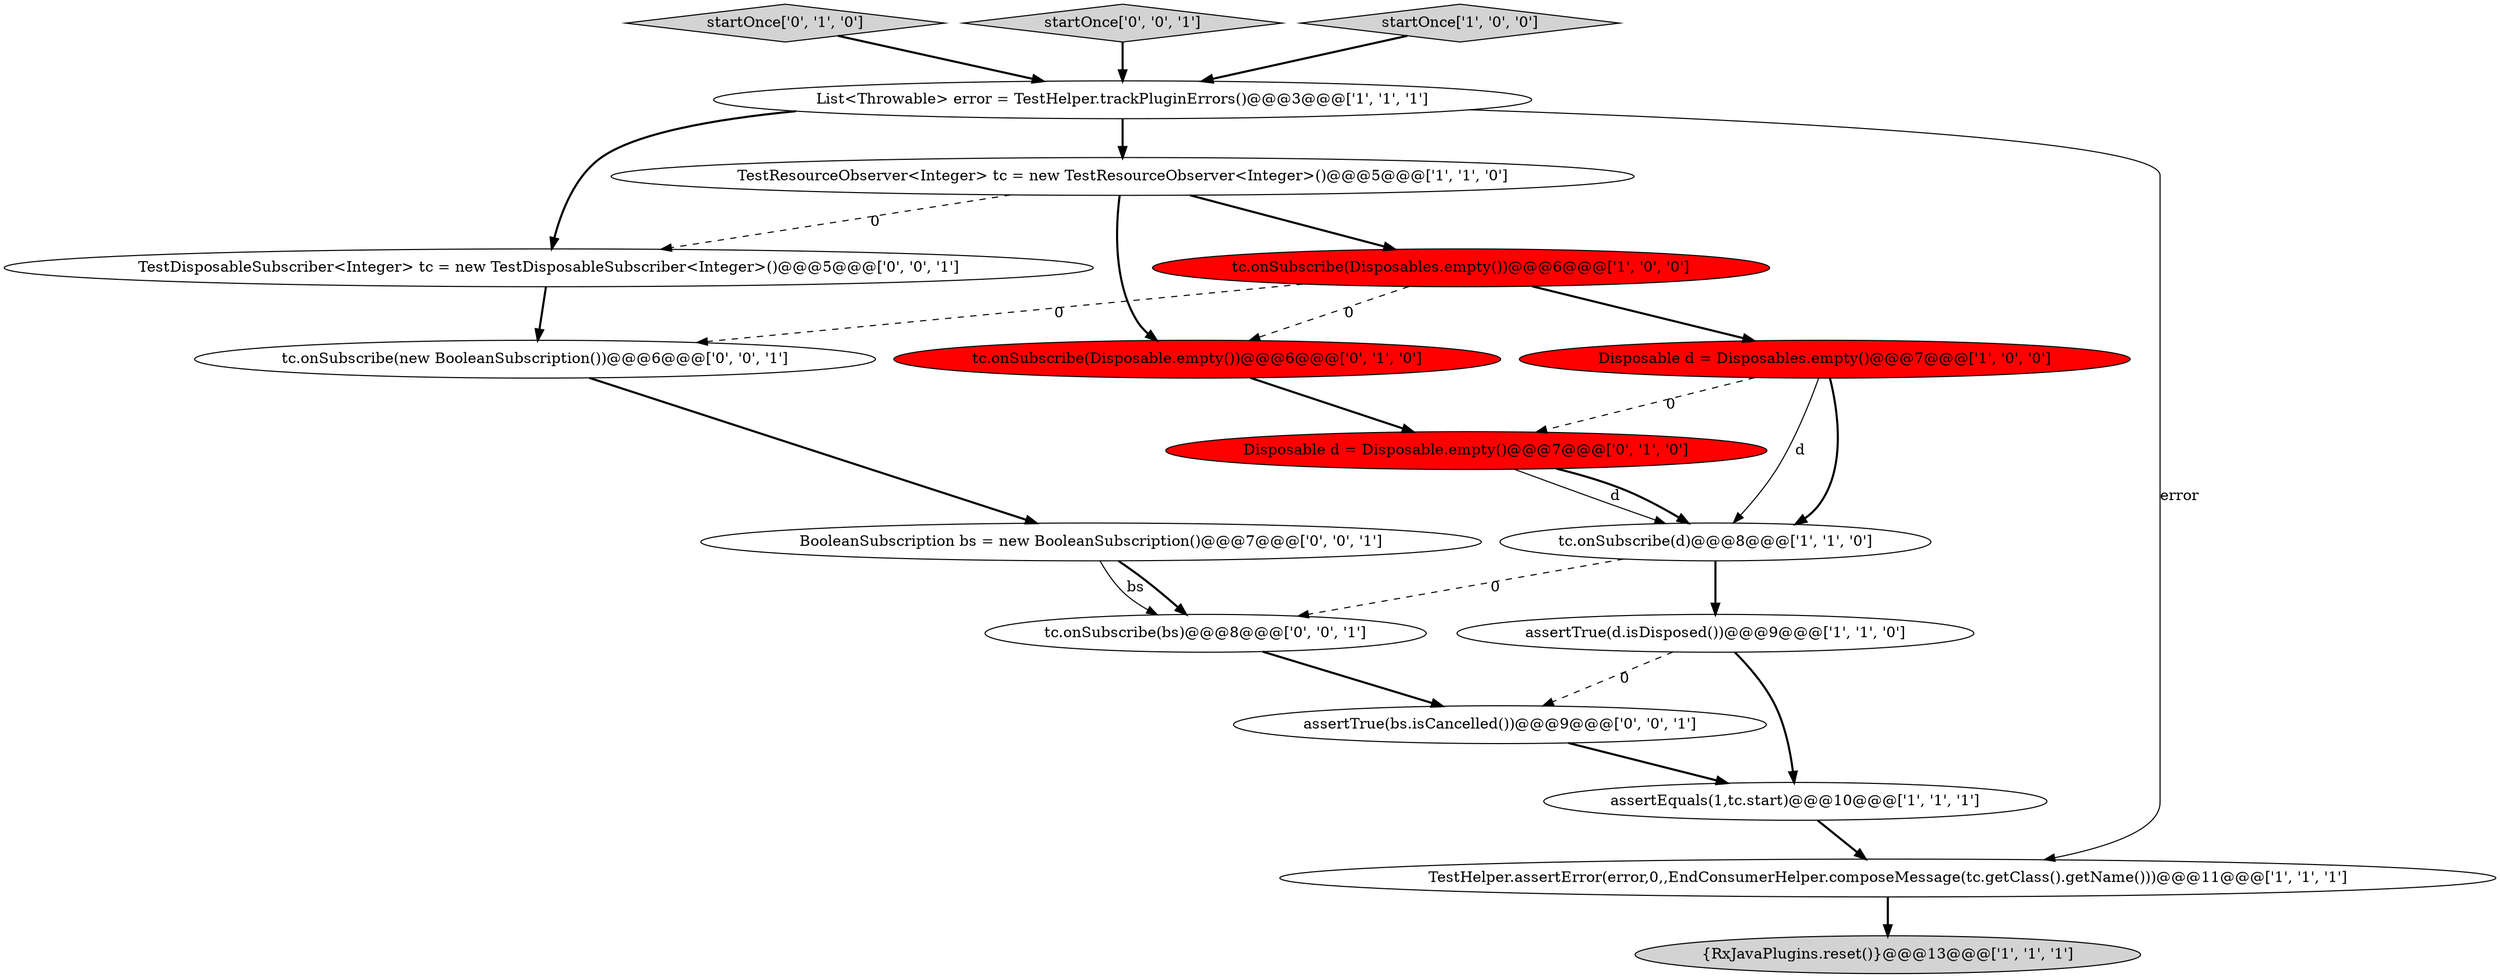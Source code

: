 digraph {
5 [style = filled, label = "TestResourceObserver<Integer> tc = new TestResourceObserver<Integer>()@@@5@@@['1', '1', '0']", fillcolor = white, shape = ellipse image = "AAA0AAABBB1BBB"];
7 [style = filled, label = "assertTrue(d.isDisposed())@@@9@@@['1', '1', '0']", fillcolor = white, shape = ellipse image = "AAA0AAABBB1BBB"];
13 [style = filled, label = "tc.onSubscribe(bs)@@@8@@@['0', '0', '1']", fillcolor = white, shape = ellipse image = "AAA0AAABBB3BBB"];
3 [style = filled, label = "{RxJavaPlugins.reset()}@@@13@@@['1', '1', '1']", fillcolor = lightgray, shape = ellipse image = "AAA0AAABBB1BBB"];
16 [style = filled, label = "assertTrue(bs.isCancelled())@@@9@@@['0', '0', '1']", fillcolor = white, shape = ellipse image = "AAA0AAABBB3BBB"];
8 [style = filled, label = "assertEquals(1,tc.start)@@@10@@@['1', '1', '1']", fillcolor = white, shape = ellipse image = "AAA0AAABBB1BBB"];
4 [style = filled, label = "List<Throwable> error = TestHelper.trackPluginErrors()@@@3@@@['1', '1', '1']", fillcolor = white, shape = ellipse image = "AAA0AAABBB1BBB"];
9 [style = filled, label = "Disposable d = Disposables.empty()@@@7@@@['1', '0', '0']", fillcolor = red, shape = ellipse image = "AAA1AAABBB1BBB"];
11 [style = filled, label = "startOnce['0', '1', '0']", fillcolor = lightgray, shape = diamond image = "AAA0AAABBB2BBB"];
14 [style = filled, label = "tc.onSubscribe(new BooleanSubscription())@@@6@@@['0', '0', '1']", fillcolor = white, shape = ellipse image = "AAA0AAABBB3BBB"];
17 [style = filled, label = "BooleanSubscription bs = new BooleanSubscription()@@@7@@@['0', '0', '1']", fillcolor = white, shape = ellipse image = "AAA0AAABBB3BBB"];
18 [style = filled, label = "TestDisposableSubscriber<Integer> tc = new TestDisposableSubscriber<Integer>()@@@5@@@['0', '0', '1']", fillcolor = white, shape = ellipse image = "AAA0AAABBB3BBB"];
15 [style = filled, label = "startOnce['0', '0', '1']", fillcolor = lightgray, shape = diamond image = "AAA0AAABBB3BBB"];
12 [style = filled, label = "Disposable d = Disposable.empty()@@@7@@@['0', '1', '0']", fillcolor = red, shape = ellipse image = "AAA1AAABBB2BBB"];
2 [style = filled, label = "tc.onSubscribe(d)@@@8@@@['1', '1', '0']", fillcolor = white, shape = ellipse image = "AAA0AAABBB1BBB"];
10 [style = filled, label = "tc.onSubscribe(Disposable.empty())@@@6@@@['0', '1', '0']", fillcolor = red, shape = ellipse image = "AAA1AAABBB2BBB"];
1 [style = filled, label = "tc.onSubscribe(Disposables.empty())@@@6@@@['1', '0', '0']", fillcolor = red, shape = ellipse image = "AAA1AAABBB1BBB"];
0 [style = filled, label = "TestHelper.assertError(error,0,,EndConsumerHelper.composeMessage(tc.getClass().getName()))@@@11@@@['1', '1', '1']", fillcolor = white, shape = ellipse image = "AAA0AAABBB1BBB"];
6 [style = filled, label = "startOnce['1', '0', '0']", fillcolor = lightgray, shape = diamond image = "AAA0AAABBB1BBB"];
0->3 [style = bold, label=""];
12->2 [style = solid, label="d"];
5->10 [style = bold, label=""];
17->13 [style = solid, label="bs"];
16->8 [style = bold, label=""];
1->14 [style = dashed, label="0"];
9->2 [style = bold, label=""];
9->2 [style = solid, label="d"];
7->16 [style = dashed, label="0"];
11->4 [style = bold, label=""];
14->17 [style = bold, label=""];
4->18 [style = bold, label=""];
1->10 [style = dashed, label="0"];
5->18 [style = dashed, label="0"];
7->8 [style = bold, label=""];
13->16 [style = bold, label=""];
1->9 [style = bold, label=""];
8->0 [style = bold, label=""];
5->1 [style = bold, label=""];
6->4 [style = bold, label=""];
12->2 [style = bold, label=""];
10->12 [style = bold, label=""];
2->13 [style = dashed, label="0"];
15->4 [style = bold, label=""];
17->13 [style = bold, label=""];
9->12 [style = dashed, label="0"];
2->7 [style = bold, label=""];
4->0 [style = solid, label="error"];
4->5 [style = bold, label=""];
18->14 [style = bold, label=""];
}
